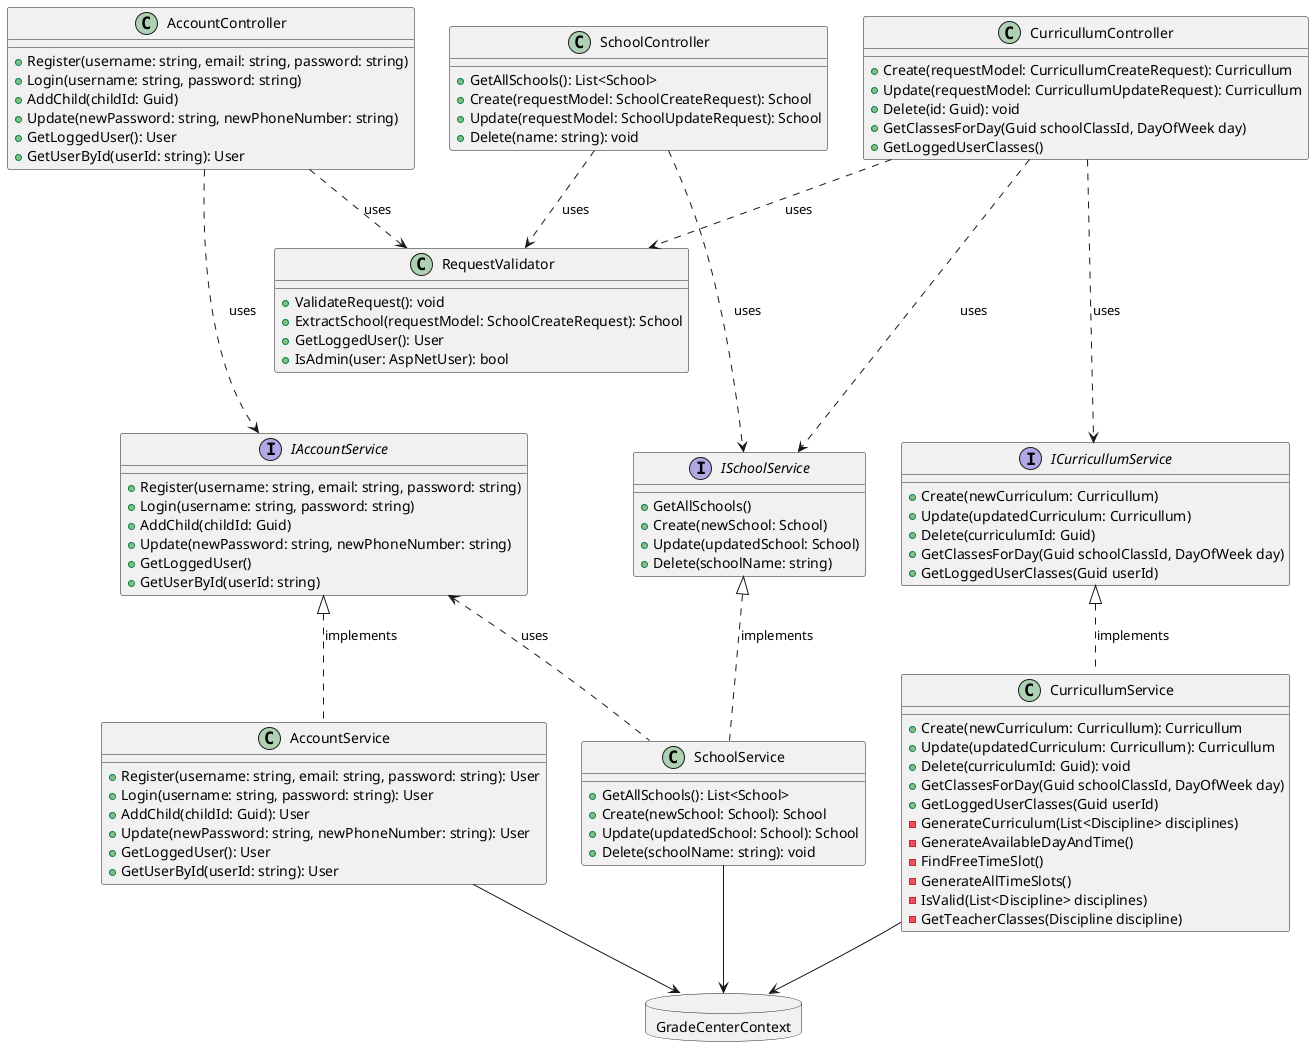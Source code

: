 @startuml

class AccountController {
    + Register(username: string, email: string, password: string)
    + Login(username: string, password: string)
    + AddChild(childId: Guid)
    + Update(newPassword: string, newPhoneNumber: string)
    + GetLoggedUser(): User
    + GetUserById(userId: string): User
}

class AccountService {
    + Register(username: string, email: string, password: string): User
    + Login(username: string, password: string): User
    + AddChild(childId: Guid): User
    + Update(newPassword: string, newPhoneNumber: string): User
    + GetLoggedUser(): User
    + GetUserById(userId: string): User
}

interface IAccountService {
    + Register(username: string, email: string, password: string)
    + Login(username: string, password: string)
    + AddChild(childId: Guid)
    + Update(newPassword: string, newPhoneNumber: string)
    + GetLoggedUser()
    + GetUserById(userId: string)
}

class SchoolController {
    + GetAllSchools(): List<School>
    + Create(requestModel: SchoolCreateRequest): School
    + Update(requestModel: SchoolUpdateRequest): School
    + Delete(name: string): void
}

class SchoolService {
    + GetAllSchools(): List<School>
    + Create(newSchool: School): School
    + Update(updatedSchool: School): School
    + Delete(schoolName: string): void
}

interface ISchoolService {
    + GetAllSchools()
    + Create(newSchool: School)
    + Update(updatedSchool: School)
    + Delete(schoolName: string)
}

class CurricullumController {
    + Create(requestModel: CurricullumCreateRequest): Curricullum
    + Update(requestModel: CurricullumUpdateRequest): Curricullum
    + Delete(id: Guid): void
    + GetClassesForDay(Guid schoolClassId, DayOfWeek day)
    + GetLoggedUserClasses()
}

class CurricullumService {
    + Create(newCurriculum: Curricullum): Curricullum
    + Update(updatedCurriculum: Curricullum): Curricullum
    + Delete(curriculumId: Guid): void
    + GetClassesForDay(Guid schoolClassId, DayOfWeek day)
    + GetLoggedUserClasses(Guid userId)
    - GenerateCurriculum(List<Discipline> disciplines)
    - GenerateAvailableDayAndTime()
    - FindFreeTimeSlot()
    - GenerateAllTimeSlots()
    - IsValid(List<Discipline> disciplines)
    - GetTeacherClasses(Discipline discipline)
}

interface ICurricullumService {
    + Create(newCurriculum: Curricullum)
    + Update(updatedCurriculum: Curricullum)
    + Delete(curriculumId: Guid)
    + GetClassesForDay(Guid schoolClassId, DayOfWeek day)
    + GetLoggedUserClasses(Guid userId)
}

database GradeCenterContext {

}

class RequestValidator {
    + ValidateRequest(): void
    + ExtractSchool(requestModel: SchoolCreateRequest): School
    + GetLoggedUser(): User
    + IsAdmin(user: AspNetUser): bool
}

AccountController ...> IAccountService : uses
SchoolController ...> ISchoolService : uses
CurricullumController ...> ICurricullumService : uses
CurricullumController ...> ISchoolService : uses

AccountController .> RequestValidator : uses
SchoolController ..> RequestValidator : uses
CurricullumController ..> RequestValidator : uses

IAccountService <|.. AccountService : implements
ISchoolService <|.. SchoolService : implements
ICurricullumService <|.. CurricullumService : implements

AccountService --> GradeCenterContext
SchoolService --> GradeCenterContext
CurricullumService --> GradeCenterContext

IAccountService <.. SchoolService : uses
@enduml
